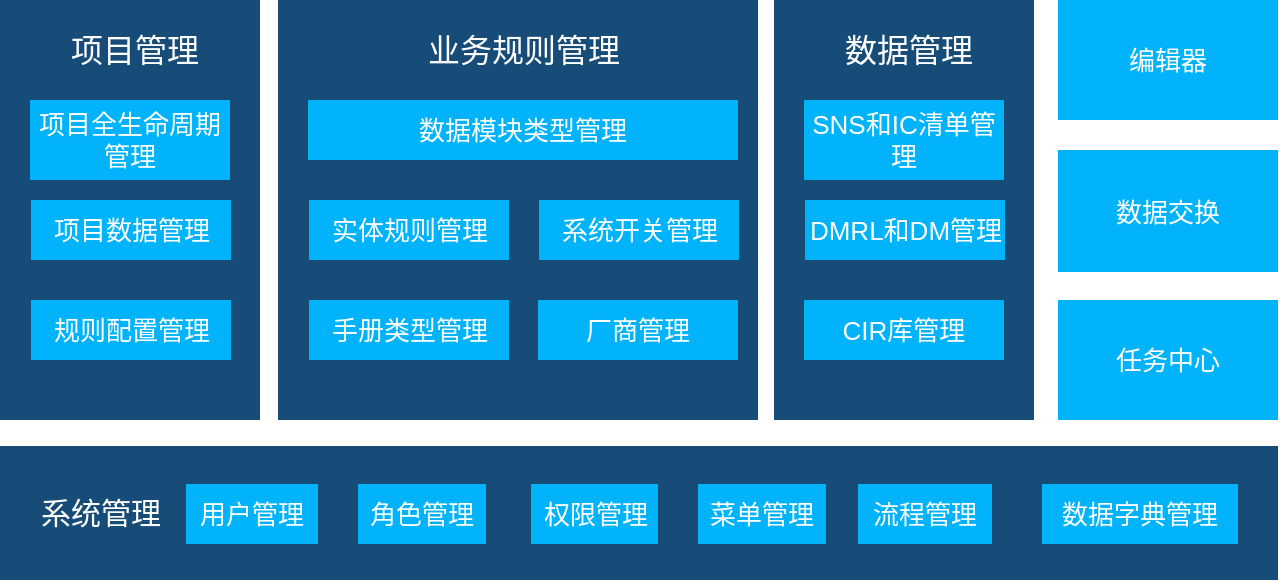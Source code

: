 <mxfile version="26.0.2">
  <diagram name="第 1 页" id="NLi7C-UI40IzFNVFemKW">
    <mxGraphModel dx="758" dy="408" grid="1" gridSize="10" guides="1" tooltips="1" connect="1" arrows="1" fold="1" page="1" pageScale="1" pageWidth="827" pageHeight="1169" math="0" shadow="0">
      <root>
        <mxCell id="0" />
        <mxCell id="1" parent="0" />
        <mxCell id="sfjIwVRevGX3wRHE7yGE-1" value="" style="rounded=0;whiteSpace=wrap;html=1;fillColor=light-dark(#174c79, #6894c8);strokeColor=none;" vertex="1" parent="1">
          <mxGeometry x="131" y="220" width="130" height="210" as="geometry" />
        </mxCell>
        <mxCell id="sfjIwVRevGX3wRHE7yGE-2" value="&lt;font style=&quot;color: rgb(255, 255, 255); font-size: 13px;&quot;&gt;项目全生命周期管理&lt;/font&gt;" style="rounded=0;whiteSpace=wrap;html=1;fillColor=light-dark(#00b3fb, #1e4a76);strokeColor=none;" vertex="1" parent="1">
          <mxGeometry x="146" y="270" width="100" height="40" as="geometry" />
        </mxCell>
        <mxCell id="sfjIwVRevGX3wRHE7yGE-3" value="项目管理" style="text;html=1;align=center;verticalAlign=middle;whiteSpace=wrap;rounded=0;fontColor=light-dark(#ffffff, #ededed);fontSize=16;" vertex="1" parent="1">
          <mxGeometry x="161" y="230" width="75" height="30" as="geometry" />
        </mxCell>
        <mxCell id="sfjIwVRevGX3wRHE7yGE-4" value="&lt;font color=&quot;#ffffff&quot;&gt;&lt;span style=&quot;font-size: 13px;&quot;&gt;项目数据管理&lt;/span&gt;&lt;/font&gt;" style="rounded=0;whiteSpace=wrap;html=1;fillColor=light-dark(#00b3fb, #1e4a76);strokeColor=none;" vertex="1" parent="1">
          <mxGeometry x="146.5" y="320" width="100" height="30" as="geometry" />
        </mxCell>
        <mxCell id="sfjIwVRevGX3wRHE7yGE-5" value="&lt;font color=&quot;#ffffff&quot;&gt;&lt;span style=&quot;font-size: 13px;&quot;&gt;规则配置管理&lt;/span&gt;&lt;/font&gt;" style="rounded=0;whiteSpace=wrap;html=1;fillColor=light-dark(#00b3fb, #1e4a76);strokeColor=none;" vertex="1" parent="1">
          <mxGeometry x="146.5" y="370" width="100" height="30" as="geometry" />
        </mxCell>
        <mxCell id="sfjIwVRevGX3wRHE7yGE-6" value="" style="rounded=0;whiteSpace=wrap;html=1;fillColor=light-dark(#174c79, #6894c8);strokeColor=none;" vertex="1" parent="1">
          <mxGeometry x="270" y="220" width="240" height="210" as="geometry" />
        </mxCell>
        <mxCell id="sfjIwVRevGX3wRHE7yGE-7" value="&lt;font color=&quot;#ffffff&quot;&gt;&lt;span style=&quot;font-size: 13px;&quot;&gt;数据模块类型管理&lt;/span&gt;&lt;/font&gt;" style="rounded=0;whiteSpace=wrap;html=1;fillColor=light-dark(#00b3fb, #1e4a76);strokeColor=none;" vertex="1" parent="1">
          <mxGeometry x="285" y="270" width="215" height="30" as="geometry" />
        </mxCell>
        <mxCell id="sfjIwVRevGX3wRHE7yGE-8" value="业务规则管理" style="text;html=1;align=center;verticalAlign=middle;whiteSpace=wrap;rounded=0;fontColor=light-dark(#ffffff, #ededed);fontSize=16;" vertex="1" parent="1">
          <mxGeometry x="332.5" y="230" width="120" height="30" as="geometry" />
        </mxCell>
        <mxCell id="sfjIwVRevGX3wRHE7yGE-9" value="&lt;font color=&quot;#ffffff&quot;&gt;&lt;span style=&quot;font-size: 13px;&quot;&gt;实体规则管理&lt;/span&gt;&lt;/font&gt;" style="rounded=0;whiteSpace=wrap;html=1;fillColor=light-dark(#00b3fb, #1e4a76);strokeColor=none;" vertex="1" parent="1">
          <mxGeometry x="285.5" y="320" width="100" height="30" as="geometry" />
        </mxCell>
        <mxCell id="sfjIwVRevGX3wRHE7yGE-10" value="&lt;font color=&quot;#ffffff&quot;&gt;&lt;span style=&quot;font-size: 13px;&quot;&gt;手册类型管理&lt;/span&gt;&lt;/font&gt;" style="rounded=0;whiteSpace=wrap;html=1;fillColor=light-dark(#00b3fb, #1e4a76);strokeColor=none;" vertex="1" parent="1">
          <mxGeometry x="285.5" y="370" width="100" height="30" as="geometry" />
        </mxCell>
        <mxCell id="sfjIwVRevGX3wRHE7yGE-11" value="&lt;font color=&quot;#ffffff&quot;&gt;&lt;span style=&quot;font-size: 13px;&quot;&gt;系统开关管理&lt;/span&gt;&lt;/font&gt;" style="rounded=0;whiteSpace=wrap;html=1;fillColor=light-dark(#00b3fb, #1e4a76);strokeColor=none;" vertex="1" parent="1">
          <mxGeometry x="400.5" y="320" width="100" height="30" as="geometry" />
        </mxCell>
        <mxCell id="sfjIwVRevGX3wRHE7yGE-12" value="&lt;font color=&quot;#ffffff&quot;&gt;&lt;span style=&quot;font-size: 13px;&quot;&gt;厂商管理&lt;/span&gt;&lt;/font&gt;" style="rounded=0;whiteSpace=wrap;html=1;fillColor=light-dark(#00b3fb, #1e4a76);strokeColor=none;" vertex="1" parent="1">
          <mxGeometry x="400" y="370" width="100" height="30" as="geometry" />
        </mxCell>
        <mxCell id="sfjIwVRevGX3wRHE7yGE-13" value="" style="rounded=0;whiteSpace=wrap;html=1;fillColor=light-dark(#174c79, #6894c8);strokeColor=none;" vertex="1" parent="1">
          <mxGeometry x="518" y="220" width="130" height="210" as="geometry" />
        </mxCell>
        <mxCell id="sfjIwVRevGX3wRHE7yGE-14" value="&lt;font color=&quot;#ffffff&quot;&gt;&lt;span style=&quot;font-size: 13px;&quot;&gt;SNS和IC清单管理&lt;/span&gt;&lt;/font&gt;" style="rounded=0;whiteSpace=wrap;html=1;fillColor=light-dark(#00b3fb, #1e4a76);strokeColor=none;" vertex="1" parent="1">
          <mxGeometry x="533" y="270" width="100" height="40" as="geometry" />
        </mxCell>
        <mxCell id="sfjIwVRevGX3wRHE7yGE-15" value="数据管理" style="text;html=1;align=center;verticalAlign=middle;whiteSpace=wrap;rounded=0;fontColor=light-dark(#ffffff, #ededed);fontSize=16;" vertex="1" parent="1">
          <mxGeometry x="548" y="230" width="75" height="30" as="geometry" />
        </mxCell>
        <mxCell id="sfjIwVRevGX3wRHE7yGE-16" value="&lt;font color=&quot;#ffffff&quot;&gt;&lt;span style=&quot;font-size: 13px;&quot;&gt;DMRL和DM管理&lt;/span&gt;&lt;/font&gt;" style="rounded=0;whiteSpace=wrap;html=1;fillColor=light-dark(#00b3fb, #1e4a76);strokeColor=none;" vertex="1" parent="1">
          <mxGeometry x="533.5" y="320" width="100" height="30" as="geometry" />
        </mxCell>
        <mxCell id="sfjIwVRevGX3wRHE7yGE-17" value="&lt;font color=&quot;#ffffff&quot;&gt;&lt;span style=&quot;font-size: 13px;&quot;&gt;CIR库管理&lt;/span&gt;&lt;/font&gt;" style="rounded=0;whiteSpace=wrap;html=1;fillColor=light-dark(#00b3fb, #1e4a76);strokeColor=none;" vertex="1" parent="1">
          <mxGeometry x="533" y="370" width="100" height="30" as="geometry" />
        </mxCell>
        <mxCell id="sfjIwVRevGX3wRHE7yGE-18" value="" style="rounded=0;whiteSpace=wrap;html=1;fillColor=light-dark(#174c79, #6894c8);strokeColor=none;" vertex="1" parent="1">
          <mxGeometry x="131" y="443" width="639" height="67" as="geometry" />
        </mxCell>
        <mxCell id="sfjIwVRevGX3wRHE7yGE-19" value="系统管理" style="text;html=1;align=center;verticalAlign=middle;whiteSpace=wrap;rounded=0;fontColor=light-dark(#ffffff, #ededed);fontSize=15;" vertex="1" parent="1">
          <mxGeometry x="144" y="461" width="75" height="30" as="geometry" />
        </mxCell>
        <mxCell id="sfjIwVRevGX3wRHE7yGE-20" value="&lt;font color=&quot;#ffffff&quot;&gt;&lt;span style=&quot;font-size: 13px;&quot;&gt;用户管理&lt;/span&gt;&lt;/font&gt;" style="rounded=0;whiteSpace=wrap;html=1;fillColor=light-dark(#00b3fb, #1e4a76);strokeColor=none;" vertex="1" parent="1">
          <mxGeometry x="224" y="462" width="66" height="30" as="geometry" />
        </mxCell>
        <mxCell id="sfjIwVRevGX3wRHE7yGE-21" value="&lt;font color=&quot;#ffffff&quot;&gt;&lt;span style=&quot;font-size: 13px;&quot;&gt;角色管理&lt;/span&gt;&lt;/font&gt;" style="rounded=0;whiteSpace=wrap;html=1;fillColor=light-dark(#00b3fb, #1e4a76);strokeColor=none;" vertex="1" parent="1">
          <mxGeometry x="310" y="462" width="64" height="30" as="geometry" />
        </mxCell>
        <mxCell id="sfjIwVRevGX3wRHE7yGE-22" value="&lt;font color=&quot;#ffffff&quot;&gt;&lt;span style=&quot;font-size: 13px;&quot;&gt;权限管理&lt;/span&gt;&lt;/font&gt;" style="rounded=0;whiteSpace=wrap;html=1;fillColor=light-dark(#00b3fb, #1e4a76);strokeColor=none;" vertex="1" parent="1">
          <mxGeometry x="396.5" y="462" width="63.5" height="30" as="geometry" />
        </mxCell>
        <mxCell id="sfjIwVRevGX3wRHE7yGE-23" value="&lt;font color=&quot;#ffffff&quot;&gt;&lt;span style=&quot;font-size: 13px;&quot;&gt;菜单管理&lt;/span&gt;&lt;/font&gt;" style="rounded=0;whiteSpace=wrap;html=1;fillColor=light-dark(#00b3fb, #1e4a76);strokeColor=none;" vertex="1" parent="1">
          <mxGeometry x="480" y="462" width="64" height="30" as="geometry" />
        </mxCell>
        <mxCell id="sfjIwVRevGX3wRHE7yGE-24" value="&lt;font color=&quot;#ffffff&quot;&gt;&lt;span style=&quot;font-size: 13px;&quot;&gt;流程管理&lt;/span&gt;&lt;/font&gt;" style="rounded=0;whiteSpace=wrap;html=1;fillColor=light-dark(#00b3fb, #1e4a76);strokeColor=none;" vertex="1" parent="1">
          <mxGeometry x="560" y="462" width="67" height="30" as="geometry" />
        </mxCell>
        <mxCell id="sfjIwVRevGX3wRHE7yGE-25" value="&lt;font color=&quot;#ffffff&quot;&gt;&lt;span style=&quot;font-size: 13px;&quot;&gt;数据字典管理&lt;/span&gt;&lt;/font&gt;" style="rounded=0;whiteSpace=wrap;html=1;fillColor=light-dark(#00b3fb, #1e4a76);strokeColor=none;" vertex="1" parent="1">
          <mxGeometry x="652" y="462" width="98" height="30" as="geometry" />
        </mxCell>
        <mxCell id="sfjIwVRevGX3wRHE7yGE-27" value="&lt;font color=&quot;#ffffff&quot;&gt;&lt;span style=&quot;font-size: 13px;&quot;&gt;编辑器&lt;/span&gt;&lt;/font&gt;" style="rounded=0;whiteSpace=wrap;html=1;fillColor=light-dark(#00b3fb, #1e4a76);strokeColor=none;" vertex="1" parent="1">
          <mxGeometry x="660" y="220" width="110" height="60" as="geometry" />
        </mxCell>
        <mxCell id="sfjIwVRevGX3wRHE7yGE-28" value="&lt;font color=&quot;#ffffff&quot;&gt;&lt;span style=&quot;font-size: 13px;&quot;&gt;数据交换&lt;/span&gt;&lt;/font&gt;" style="rounded=0;whiteSpace=wrap;html=1;fillColor=light-dark(#00b3fb, #1e4a76);strokeColor=none;" vertex="1" parent="1">
          <mxGeometry x="660" y="295" width="110" height="61" as="geometry" />
        </mxCell>
        <mxCell id="sfjIwVRevGX3wRHE7yGE-29" value="&lt;font color=&quot;#ffffff&quot;&gt;&lt;span style=&quot;font-size: 13px;&quot;&gt;任务中心&lt;/span&gt;&lt;/font&gt;" style="rounded=0;whiteSpace=wrap;html=1;fillColor=light-dark(#00b3fb, #1e4a76);strokeColor=none;" vertex="1" parent="1">
          <mxGeometry x="660" y="370" width="110" height="60" as="geometry" />
        </mxCell>
      </root>
    </mxGraphModel>
  </diagram>
</mxfile>
